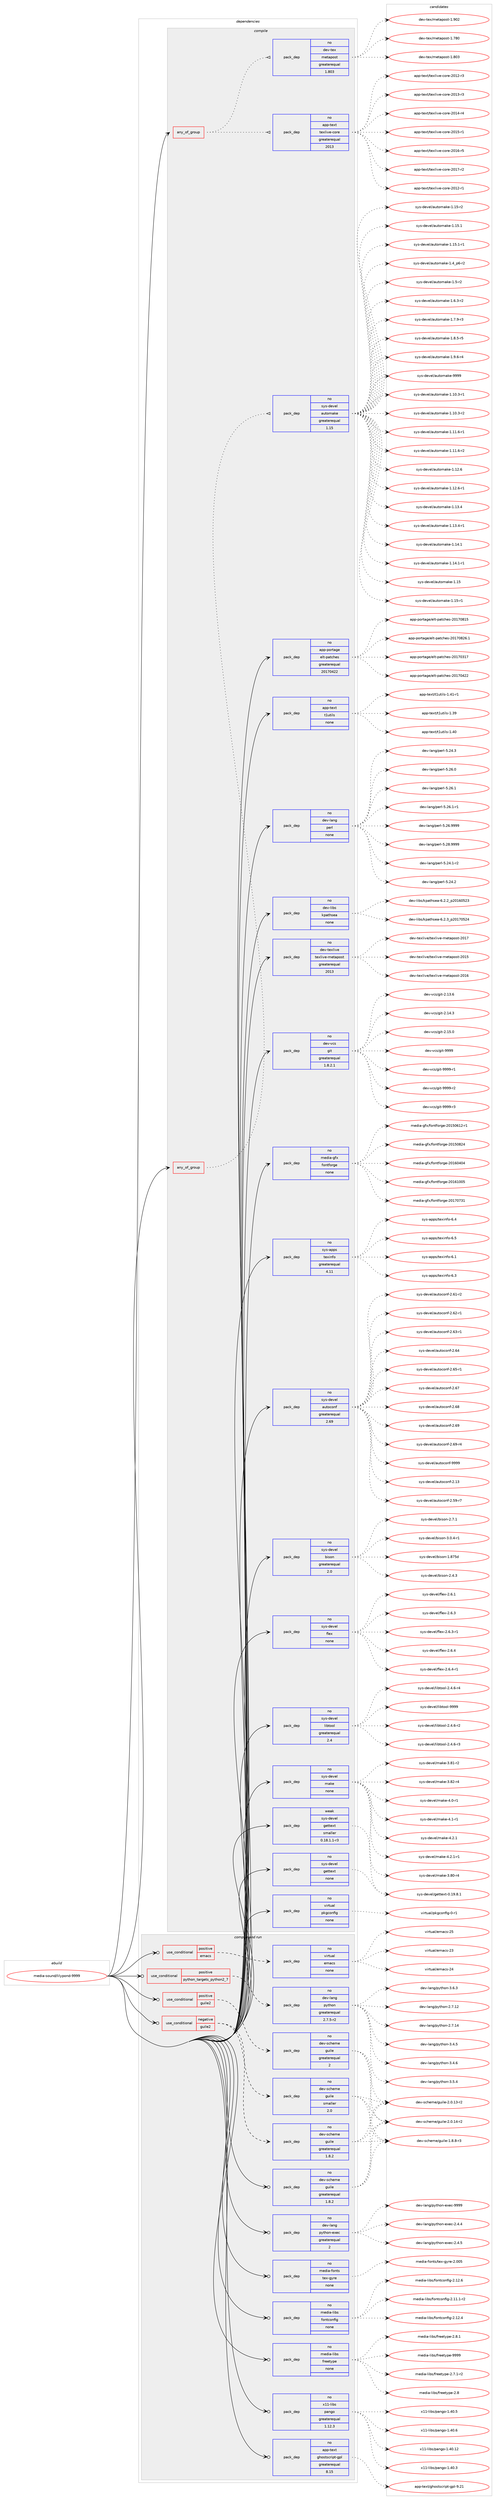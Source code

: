 digraph prolog {

# *************
# Graph options
# *************

newrank=true;
concentrate=true;
compound=true;
graph [rankdir=LR,fontname=Helvetica,fontsize=10,ranksep=1.5];#, ranksep=2.5, nodesep=0.2];
edge  [arrowhead=vee];
node  [fontname=Helvetica,fontsize=10];

# **********
# The ebuild
# **********

subgraph cluster_leftcol {
color=gray;
rank=same;
label=<<i>ebuild</i>>;
id [label="media-sound/lilypond-9999", color=red, width=4, href="../media-sound/lilypond-9999.svg"];
}

# ****************
# The dependencies
# ****************

subgraph cluster_midcol {
color=gray;
label=<<i>dependencies</i>>;
subgraph cluster_compile {
fillcolor="#eeeeee";
style=filled;
label=<<i>compile</i>>;
subgraph any5994 {
dependency382329 [label=<<TABLE BORDER="0" CELLBORDER="1" CELLSPACING="0" CELLPADDING="4"><TR><TD CELLPADDING="10">any_of_group</TD></TR></TABLE>>, shape=none, color=red];subgraph pack282525 {
dependency382330 [label=<<TABLE BORDER="0" CELLBORDER="1" CELLSPACING="0" CELLPADDING="4" WIDTH="220"><TR><TD ROWSPAN="6" CELLPADDING="30">pack_dep</TD></TR><TR><TD WIDTH="110">no</TD></TR><TR><TD>app-text</TD></TR><TR><TD>texlive-core</TD></TR><TR><TD>greaterequal</TD></TR><TR><TD>2013</TD></TR></TABLE>>, shape=none, color=blue];
}
dependency382329:e -> dependency382330:w [weight=20,style="dotted",arrowhead="oinv"];
subgraph pack282526 {
dependency382331 [label=<<TABLE BORDER="0" CELLBORDER="1" CELLSPACING="0" CELLPADDING="4" WIDTH="220"><TR><TD ROWSPAN="6" CELLPADDING="30">pack_dep</TD></TR><TR><TD WIDTH="110">no</TD></TR><TR><TD>dev-tex</TD></TR><TR><TD>metapost</TD></TR><TR><TD>greaterequal</TD></TR><TR><TD>1.803</TD></TR></TABLE>>, shape=none, color=blue];
}
dependency382329:e -> dependency382331:w [weight=20,style="dotted",arrowhead="oinv"];
}
id:e -> dependency382329:w [weight=20,style="solid",arrowhead="vee"];
subgraph any5995 {
dependency382332 [label=<<TABLE BORDER="0" CELLBORDER="1" CELLSPACING="0" CELLPADDING="4"><TR><TD CELLPADDING="10">any_of_group</TD></TR></TABLE>>, shape=none, color=red];subgraph pack282527 {
dependency382333 [label=<<TABLE BORDER="0" CELLBORDER="1" CELLSPACING="0" CELLPADDING="4" WIDTH="220"><TR><TD ROWSPAN="6" CELLPADDING="30">pack_dep</TD></TR><TR><TD WIDTH="110">no</TD></TR><TR><TD>sys-devel</TD></TR><TR><TD>automake</TD></TR><TR><TD>greaterequal</TD></TR><TR><TD>1.15</TD></TR></TABLE>>, shape=none, color=blue];
}
dependency382332:e -> dependency382333:w [weight=20,style="dotted",arrowhead="oinv"];
}
id:e -> dependency382332:w [weight=20,style="solid",arrowhead="vee"];
subgraph pack282528 {
dependency382334 [label=<<TABLE BORDER="0" CELLBORDER="1" CELLSPACING="0" CELLPADDING="4" WIDTH="220"><TR><TD ROWSPAN="6" CELLPADDING="30">pack_dep</TD></TR><TR><TD WIDTH="110">no</TD></TR><TR><TD>app-portage</TD></TR><TR><TD>elt-patches</TD></TR><TR><TD>greaterequal</TD></TR><TR><TD>20170422</TD></TR></TABLE>>, shape=none, color=blue];
}
id:e -> dependency382334:w [weight=20,style="solid",arrowhead="vee"];
subgraph pack282529 {
dependency382335 [label=<<TABLE BORDER="0" CELLBORDER="1" CELLSPACING="0" CELLPADDING="4" WIDTH="220"><TR><TD ROWSPAN="6" CELLPADDING="30">pack_dep</TD></TR><TR><TD WIDTH="110">no</TD></TR><TR><TD>app-text</TD></TR><TR><TD>t1utils</TD></TR><TR><TD>none</TD></TR><TR><TD></TD></TR></TABLE>>, shape=none, color=blue];
}
id:e -> dependency382335:w [weight=20,style="solid",arrowhead="vee"];
subgraph pack282530 {
dependency382336 [label=<<TABLE BORDER="0" CELLBORDER="1" CELLSPACING="0" CELLPADDING="4" WIDTH="220"><TR><TD ROWSPAN="6" CELLPADDING="30">pack_dep</TD></TR><TR><TD WIDTH="110">no</TD></TR><TR><TD>dev-lang</TD></TR><TR><TD>perl</TD></TR><TR><TD>none</TD></TR><TR><TD></TD></TR></TABLE>>, shape=none, color=blue];
}
id:e -> dependency382336:w [weight=20,style="solid",arrowhead="vee"];
subgraph pack282531 {
dependency382337 [label=<<TABLE BORDER="0" CELLBORDER="1" CELLSPACING="0" CELLPADDING="4" WIDTH="220"><TR><TD ROWSPAN="6" CELLPADDING="30">pack_dep</TD></TR><TR><TD WIDTH="110">no</TD></TR><TR><TD>dev-libs</TD></TR><TR><TD>kpathsea</TD></TR><TR><TD>none</TD></TR><TR><TD></TD></TR></TABLE>>, shape=none, color=blue];
}
id:e -> dependency382337:w [weight=20,style="solid",arrowhead="vee"];
subgraph pack282532 {
dependency382338 [label=<<TABLE BORDER="0" CELLBORDER="1" CELLSPACING="0" CELLPADDING="4" WIDTH="220"><TR><TD ROWSPAN="6" CELLPADDING="30">pack_dep</TD></TR><TR><TD WIDTH="110">no</TD></TR><TR><TD>dev-texlive</TD></TR><TR><TD>texlive-metapost</TD></TR><TR><TD>greaterequal</TD></TR><TR><TD>2013</TD></TR></TABLE>>, shape=none, color=blue];
}
id:e -> dependency382338:w [weight=20,style="solid",arrowhead="vee"];
subgraph pack282533 {
dependency382339 [label=<<TABLE BORDER="0" CELLBORDER="1" CELLSPACING="0" CELLPADDING="4" WIDTH="220"><TR><TD ROWSPAN="6" CELLPADDING="30">pack_dep</TD></TR><TR><TD WIDTH="110">no</TD></TR><TR><TD>dev-vcs</TD></TR><TR><TD>git</TD></TR><TR><TD>greaterequal</TD></TR><TR><TD>1.8.2.1</TD></TR></TABLE>>, shape=none, color=blue];
}
id:e -> dependency382339:w [weight=20,style="solid",arrowhead="vee"];
subgraph pack282534 {
dependency382340 [label=<<TABLE BORDER="0" CELLBORDER="1" CELLSPACING="0" CELLPADDING="4" WIDTH="220"><TR><TD ROWSPAN="6" CELLPADDING="30">pack_dep</TD></TR><TR><TD WIDTH="110">no</TD></TR><TR><TD>media-gfx</TD></TR><TR><TD>fontforge</TD></TR><TR><TD>none</TD></TR><TR><TD></TD></TR></TABLE>>, shape=none, color=blue];
}
id:e -> dependency382340:w [weight=20,style="solid",arrowhead="vee"];
subgraph pack282535 {
dependency382341 [label=<<TABLE BORDER="0" CELLBORDER="1" CELLSPACING="0" CELLPADDING="4" WIDTH="220"><TR><TD ROWSPAN="6" CELLPADDING="30">pack_dep</TD></TR><TR><TD WIDTH="110">no</TD></TR><TR><TD>sys-apps</TD></TR><TR><TD>texinfo</TD></TR><TR><TD>greaterequal</TD></TR><TR><TD>4.11</TD></TR></TABLE>>, shape=none, color=blue];
}
id:e -> dependency382341:w [weight=20,style="solid",arrowhead="vee"];
subgraph pack282536 {
dependency382342 [label=<<TABLE BORDER="0" CELLBORDER="1" CELLSPACING="0" CELLPADDING="4" WIDTH="220"><TR><TD ROWSPAN="6" CELLPADDING="30">pack_dep</TD></TR><TR><TD WIDTH="110">no</TD></TR><TR><TD>sys-devel</TD></TR><TR><TD>autoconf</TD></TR><TR><TD>greaterequal</TD></TR><TR><TD>2.69</TD></TR></TABLE>>, shape=none, color=blue];
}
id:e -> dependency382342:w [weight=20,style="solid",arrowhead="vee"];
subgraph pack282537 {
dependency382343 [label=<<TABLE BORDER="0" CELLBORDER="1" CELLSPACING="0" CELLPADDING="4" WIDTH="220"><TR><TD ROWSPAN="6" CELLPADDING="30">pack_dep</TD></TR><TR><TD WIDTH="110">no</TD></TR><TR><TD>sys-devel</TD></TR><TR><TD>bison</TD></TR><TR><TD>greaterequal</TD></TR><TR><TD>2.0</TD></TR></TABLE>>, shape=none, color=blue];
}
id:e -> dependency382343:w [weight=20,style="solid",arrowhead="vee"];
subgraph pack282538 {
dependency382344 [label=<<TABLE BORDER="0" CELLBORDER="1" CELLSPACING="0" CELLPADDING="4" WIDTH="220"><TR><TD ROWSPAN="6" CELLPADDING="30">pack_dep</TD></TR><TR><TD WIDTH="110">no</TD></TR><TR><TD>sys-devel</TD></TR><TR><TD>flex</TD></TR><TR><TD>none</TD></TR><TR><TD></TD></TR></TABLE>>, shape=none, color=blue];
}
id:e -> dependency382344:w [weight=20,style="solid",arrowhead="vee"];
subgraph pack282539 {
dependency382345 [label=<<TABLE BORDER="0" CELLBORDER="1" CELLSPACING="0" CELLPADDING="4" WIDTH="220"><TR><TD ROWSPAN="6" CELLPADDING="30">pack_dep</TD></TR><TR><TD WIDTH="110">no</TD></TR><TR><TD>sys-devel</TD></TR><TR><TD>gettext</TD></TR><TR><TD>none</TD></TR><TR><TD></TD></TR></TABLE>>, shape=none, color=blue];
}
id:e -> dependency382345:w [weight=20,style="solid",arrowhead="vee"];
subgraph pack282540 {
dependency382346 [label=<<TABLE BORDER="0" CELLBORDER="1" CELLSPACING="0" CELLPADDING="4" WIDTH="220"><TR><TD ROWSPAN="6" CELLPADDING="30">pack_dep</TD></TR><TR><TD WIDTH="110">no</TD></TR><TR><TD>sys-devel</TD></TR><TR><TD>libtool</TD></TR><TR><TD>greaterequal</TD></TR><TR><TD>2.4</TD></TR></TABLE>>, shape=none, color=blue];
}
id:e -> dependency382346:w [weight=20,style="solid",arrowhead="vee"];
subgraph pack282541 {
dependency382347 [label=<<TABLE BORDER="0" CELLBORDER="1" CELLSPACING="0" CELLPADDING="4" WIDTH="220"><TR><TD ROWSPAN="6" CELLPADDING="30">pack_dep</TD></TR><TR><TD WIDTH="110">no</TD></TR><TR><TD>sys-devel</TD></TR><TR><TD>make</TD></TR><TR><TD>none</TD></TR><TR><TD></TD></TR></TABLE>>, shape=none, color=blue];
}
id:e -> dependency382347:w [weight=20,style="solid",arrowhead="vee"];
subgraph pack282542 {
dependency382348 [label=<<TABLE BORDER="0" CELLBORDER="1" CELLSPACING="0" CELLPADDING="4" WIDTH="220"><TR><TD ROWSPAN="6" CELLPADDING="30">pack_dep</TD></TR><TR><TD WIDTH="110">no</TD></TR><TR><TD>virtual</TD></TR><TR><TD>pkgconfig</TD></TR><TR><TD>none</TD></TR><TR><TD></TD></TR></TABLE>>, shape=none, color=blue];
}
id:e -> dependency382348:w [weight=20,style="solid",arrowhead="vee"];
subgraph pack282543 {
dependency382349 [label=<<TABLE BORDER="0" CELLBORDER="1" CELLSPACING="0" CELLPADDING="4" WIDTH="220"><TR><TD ROWSPAN="6" CELLPADDING="30">pack_dep</TD></TR><TR><TD WIDTH="110">weak</TD></TR><TR><TD>sys-devel</TD></TR><TR><TD>gettext</TD></TR><TR><TD>smaller</TD></TR><TR><TD>0.18.1.1-r3</TD></TR></TABLE>>, shape=none, color=blue];
}
id:e -> dependency382349:w [weight=20,style="solid",arrowhead="vee"];
}
subgraph cluster_compileandrun {
fillcolor="#eeeeee";
style=filled;
label=<<i>compile and run</i>>;
subgraph cond93649 {
dependency382350 [label=<<TABLE BORDER="0" CELLBORDER="1" CELLSPACING="0" CELLPADDING="4"><TR><TD ROWSPAN="3" CELLPADDING="10">use_conditional</TD></TR><TR><TD>negative</TD></TR><TR><TD>guile2</TD></TR></TABLE>>, shape=none, color=red];
subgraph pack282544 {
dependency382351 [label=<<TABLE BORDER="0" CELLBORDER="1" CELLSPACING="0" CELLPADDING="4" WIDTH="220"><TR><TD ROWSPAN="6" CELLPADDING="30">pack_dep</TD></TR><TR><TD WIDTH="110">no</TD></TR><TR><TD>dev-scheme</TD></TR><TR><TD>guile</TD></TR><TR><TD>greaterequal</TD></TR><TR><TD>1.8.2</TD></TR></TABLE>>, shape=none, color=blue];
}
dependency382350:e -> dependency382351:w [weight=20,style="dashed",arrowhead="vee"];
subgraph pack282545 {
dependency382352 [label=<<TABLE BORDER="0" CELLBORDER="1" CELLSPACING="0" CELLPADDING="4" WIDTH="220"><TR><TD ROWSPAN="6" CELLPADDING="30">pack_dep</TD></TR><TR><TD WIDTH="110">no</TD></TR><TR><TD>dev-scheme</TD></TR><TR><TD>guile</TD></TR><TR><TD>smaller</TD></TR><TR><TD>2.0</TD></TR></TABLE>>, shape=none, color=blue];
}
dependency382350:e -> dependency382352:w [weight=20,style="dashed",arrowhead="vee"];
}
id:e -> dependency382350:w [weight=20,style="solid",arrowhead="odotvee"];
subgraph cond93650 {
dependency382353 [label=<<TABLE BORDER="0" CELLBORDER="1" CELLSPACING="0" CELLPADDING="4"><TR><TD ROWSPAN="3" CELLPADDING="10">use_conditional</TD></TR><TR><TD>positive</TD></TR><TR><TD>emacs</TD></TR></TABLE>>, shape=none, color=red];
subgraph pack282546 {
dependency382354 [label=<<TABLE BORDER="0" CELLBORDER="1" CELLSPACING="0" CELLPADDING="4" WIDTH="220"><TR><TD ROWSPAN="6" CELLPADDING="30">pack_dep</TD></TR><TR><TD WIDTH="110">no</TD></TR><TR><TD>virtual</TD></TR><TR><TD>emacs</TD></TR><TR><TD>none</TD></TR><TR><TD></TD></TR></TABLE>>, shape=none, color=blue];
}
dependency382353:e -> dependency382354:w [weight=20,style="dashed",arrowhead="vee"];
}
id:e -> dependency382353:w [weight=20,style="solid",arrowhead="odotvee"];
subgraph cond93651 {
dependency382355 [label=<<TABLE BORDER="0" CELLBORDER="1" CELLSPACING="0" CELLPADDING="4"><TR><TD ROWSPAN="3" CELLPADDING="10">use_conditional</TD></TR><TR><TD>positive</TD></TR><TR><TD>guile2</TD></TR></TABLE>>, shape=none, color=red];
subgraph pack282547 {
dependency382356 [label=<<TABLE BORDER="0" CELLBORDER="1" CELLSPACING="0" CELLPADDING="4" WIDTH="220"><TR><TD ROWSPAN="6" CELLPADDING="30">pack_dep</TD></TR><TR><TD WIDTH="110">no</TD></TR><TR><TD>dev-scheme</TD></TR><TR><TD>guile</TD></TR><TR><TD>greaterequal</TD></TR><TR><TD>2</TD></TR></TABLE>>, shape=none, color=blue];
}
dependency382355:e -> dependency382356:w [weight=20,style="dashed",arrowhead="vee"];
}
id:e -> dependency382355:w [weight=20,style="solid",arrowhead="odotvee"];
subgraph cond93652 {
dependency382357 [label=<<TABLE BORDER="0" CELLBORDER="1" CELLSPACING="0" CELLPADDING="4"><TR><TD ROWSPAN="3" CELLPADDING="10">use_conditional</TD></TR><TR><TD>positive</TD></TR><TR><TD>python_targets_python2_7</TD></TR></TABLE>>, shape=none, color=red];
subgraph pack282548 {
dependency382358 [label=<<TABLE BORDER="0" CELLBORDER="1" CELLSPACING="0" CELLPADDING="4" WIDTH="220"><TR><TD ROWSPAN="6" CELLPADDING="30">pack_dep</TD></TR><TR><TD WIDTH="110">no</TD></TR><TR><TD>dev-lang</TD></TR><TR><TD>python</TD></TR><TR><TD>greaterequal</TD></TR><TR><TD>2.7.5-r2</TD></TR></TABLE>>, shape=none, color=blue];
}
dependency382357:e -> dependency382358:w [weight=20,style="dashed",arrowhead="vee"];
}
id:e -> dependency382357:w [weight=20,style="solid",arrowhead="odotvee"];
subgraph pack282549 {
dependency382359 [label=<<TABLE BORDER="0" CELLBORDER="1" CELLSPACING="0" CELLPADDING="4" WIDTH="220"><TR><TD ROWSPAN="6" CELLPADDING="30">pack_dep</TD></TR><TR><TD WIDTH="110">no</TD></TR><TR><TD>app-text</TD></TR><TR><TD>ghostscript-gpl</TD></TR><TR><TD>greaterequal</TD></TR><TR><TD>8.15</TD></TR></TABLE>>, shape=none, color=blue];
}
id:e -> dependency382359:w [weight=20,style="solid",arrowhead="odotvee"];
subgraph pack282550 {
dependency382360 [label=<<TABLE BORDER="0" CELLBORDER="1" CELLSPACING="0" CELLPADDING="4" WIDTH="220"><TR><TD ROWSPAN="6" CELLPADDING="30">pack_dep</TD></TR><TR><TD WIDTH="110">no</TD></TR><TR><TD>dev-lang</TD></TR><TR><TD>python-exec</TD></TR><TR><TD>greaterequal</TD></TR><TR><TD>2</TD></TR></TABLE>>, shape=none, color=blue];
}
id:e -> dependency382360:w [weight=20,style="solid",arrowhead="odotvee"];
subgraph pack282551 {
dependency382361 [label=<<TABLE BORDER="0" CELLBORDER="1" CELLSPACING="0" CELLPADDING="4" WIDTH="220"><TR><TD ROWSPAN="6" CELLPADDING="30">pack_dep</TD></TR><TR><TD WIDTH="110">no</TD></TR><TR><TD>dev-scheme</TD></TR><TR><TD>guile</TD></TR><TR><TD>greaterequal</TD></TR><TR><TD>1.8.2</TD></TR></TABLE>>, shape=none, color=blue];
}
id:e -> dependency382361:w [weight=20,style="solid",arrowhead="odotvee"];
subgraph pack282552 {
dependency382362 [label=<<TABLE BORDER="0" CELLBORDER="1" CELLSPACING="0" CELLPADDING="4" WIDTH="220"><TR><TD ROWSPAN="6" CELLPADDING="30">pack_dep</TD></TR><TR><TD WIDTH="110">no</TD></TR><TR><TD>media-fonts</TD></TR><TR><TD>tex-gyre</TD></TR><TR><TD>none</TD></TR><TR><TD></TD></TR></TABLE>>, shape=none, color=blue];
}
id:e -> dependency382362:w [weight=20,style="solid",arrowhead="odotvee"];
subgraph pack282553 {
dependency382363 [label=<<TABLE BORDER="0" CELLBORDER="1" CELLSPACING="0" CELLPADDING="4" WIDTH="220"><TR><TD ROWSPAN="6" CELLPADDING="30">pack_dep</TD></TR><TR><TD WIDTH="110">no</TD></TR><TR><TD>media-libs</TD></TR><TR><TD>fontconfig</TD></TR><TR><TD>none</TD></TR><TR><TD></TD></TR></TABLE>>, shape=none, color=blue];
}
id:e -> dependency382363:w [weight=20,style="solid",arrowhead="odotvee"];
subgraph pack282554 {
dependency382364 [label=<<TABLE BORDER="0" CELLBORDER="1" CELLSPACING="0" CELLPADDING="4" WIDTH="220"><TR><TD ROWSPAN="6" CELLPADDING="30">pack_dep</TD></TR><TR><TD WIDTH="110">no</TD></TR><TR><TD>media-libs</TD></TR><TR><TD>freetype</TD></TR><TR><TD>none</TD></TR><TR><TD></TD></TR></TABLE>>, shape=none, color=blue];
}
id:e -> dependency382364:w [weight=20,style="solid",arrowhead="odotvee"];
subgraph pack282555 {
dependency382365 [label=<<TABLE BORDER="0" CELLBORDER="1" CELLSPACING="0" CELLPADDING="4" WIDTH="220"><TR><TD ROWSPAN="6" CELLPADDING="30">pack_dep</TD></TR><TR><TD WIDTH="110">no</TD></TR><TR><TD>x11-libs</TD></TR><TR><TD>pango</TD></TR><TR><TD>greaterequal</TD></TR><TR><TD>1.12.3</TD></TR></TABLE>>, shape=none, color=blue];
}
id:e -> dependency382365:w [weight=20,style="solid",arrowhead="odotvee"];
}
subgraph cluster_run {
fillcolor="#eeeeee";
style=filled;
label=<<i>run</i>>;
}
}

# **************
# The candidates
# **************

subgraph cluster_choices {
rank=same;
color=gray;
label=<<i>candidates</i>>;

subgraph choice282525 {
color=black;
nodesep=1;
choice971121124511610112011647116101120108105118101459911111410145504849504511449 [label="app-text/texlive-core-2012-r1", color=red, width=4,href="../app-text/texlive-core-2012-r1.svg"];
choice971121124511610112011647116101120108105118101459911111410145504849504511451 [label="app-text/texlive-core-2012-r3", color=red, width=4,href="../app-text/texlive-core-2012-r3.svg"];
choice971121124511610112011647116101120108105118101459911111410145504849514511451 [label="app-text/texlive-core-2013-r3", color=red, width=4,href="../app-text/texlive-core-2013-r3.svg"];
choice971121124511610112011647116101120108105118101459911111410145504849524511452 [label="app-text/texlive-core-2014-r4", color=red, width=4,href="../app-text/texlive-core-2014-r4.svg"];
choice971121124511610112011647116101120108105118101459911111410145504849534511449 [label="app-text/texlive-core-2015-r1", color=red, width=4,href="../app-text/texlive-core-2015-r1.svg"];
choice971121124511610112011647116101120108105118101459911111410145504849544511453 [label="app-text/texlive-core-2016-r5", color=red, width=4,href="../app-text/texlive-core-2016-r5.svg"];
choice971121124511610112011647116101120108105118101459911111410145504849554511450 [label="app-text/texlive-core-2017-r2", color=red, width=4,href="../app-text/texlive-core-2017-r2.svg"];
dependency382330:e -> choice971121124511610112011647116101120108105118101459911111410145504849504511449:w [style=dotted,weight="100"];
dependency382330:e -> choice971121124511610112011647116101120108105118101459911111410145504849504511451:w [style=dotted,weight="100"];
dependency382330:e -> choice971121124511610112011647116101120108105118101459911111410145504849514511451:w [style=dotted,weight="100"];
dependency382330:e -> choice971121124511610112011647116101120108105118101459911111410145504849524511452:w [style=dotted,weight="100"];
dependency382330:e -> choice971121124511610112011647116101120108105118101459911111410145504849534511449:w [style=dotted,weight="100"];
dependency382330:e -> choice971121124511610112011647116101120108105118101459911111410145504849544511453:w [style=dotted,weight="100"];
dependency382330:e -> choice971121124511610112011647116101120108105118101459911111410145504849554511450:w [style=dotted,weight="100"];
}
subgraph choice282526 {
color=black;
nodesep=1;
choice100101118451161011204710910111697112111115116454946555648 [label="dev-tex/metapost-1.780", color=red, width=4,href="../dev-tex/metapost-1.780.svg"];
choice100101118451161011204710910111697112111115116454946564851 [label="dev-tex/metapost-1.803", color=red, width=4,href="../dev-tex/metapost-1.803.svg"];
choice100101118451161011204710910111697112111115116454946574850 [label="dev-tex/metapost-1.902", color=red, width=4,href="../dev-tex/metapost-1.902.svg"];
dependency382331:e -> choice100101118451161011204710910111697112111115116454946555648:w [style=dotted,weight="100"];
dependency382331:e -> choice100101118451161011204710910111697112111115116454946564851:w [style=dotted,weight="100"];
dependency382331:e -> choice100101118451161011204710910111697112111115116454946574850:w [style=dotted,weight="100"];
}
subgraph choice282527 {
color=black;
nodesep=1;
choice11512111545100101118101108479711711611110997107101454946494846514511449 [label="sys-devel/automake-1.10.3-r1", color=red, width=4,href="../sys-devel/automake-1.10.3-r1.svg"];
choice11512111545100101118101108479711711611110997107101454946494846514511450 [label="sys-devel/automake-1.10.3-r2", color=red, width=4,href="../sys-devel/automake-1.10.3-r2.svg"];
choice11512111545100101118101108479711711611110997107101454946494946544511449 [label="sys-devel/automake-1.11.6-r1", color=red, width=4,href="../sys-devel/automake-1.11.6-r1.svg"];
choice11512111545100101118101108479711711611110997107101454946494946544511450 [label="sys-devel/automake-1.11.6-r2", color=red, width=4,href="../sys-devel/automake-1.11.6-r2.svg"];
choice1151211154510010111810110847971171161111099710710145494649504654 [label="sys-devel/automake-1.12.6", color=red, width=4,href="../sys-devel/automake-1.12.6.svg"];
choice11512111545100101118101108479711711611110997107101454946495046544511449 [label="sys-devel/automake-1.12.6-r1", color=red, width=4,href="../sys-devel/automake-1.12.6-r1.svg"];
choice1151211154510010111810110847971171161111099710710145494649514652 [label="sys-devel/automake-1.13.4", color=red, width=4,href="../sys-devel/automake-1.13.4.svg"];
choice11512111545100101118101108479711711611110997107101454946495146524511449 [label="sys-devel/automake-1.13.4-r1", color=red, width=4,href="../sys-devel/automake-1.13.4-r1.svg"];
choice1151211154510010111810110847971171161111099710710145494649524649 [label="sys-devel/automake-1.14.1", color=red, width=4,href="../sys-devel/automake-1.14.1.svg"];
choice11512111545100101118101108479711711611110997107101454946495246494511449 [label="sys-devel/automake-1.14.1-r1", color=red, width=4,href="../sys-devel/automake-1.14.1-r1.svg"];
choice115121115451001011181011084797117116111109971071014549464953 [label="sys-devel/automake-1.15", color=red, width=4,href="../sys-devel/automake-1.15.svg"];
choice1151211154510010111810110847971171161111099710710145494649534511449 [label="sys-devel/automake-1.15-r1", color=red, width=4,href="../sys-devel/automake-1.15-r1.svg"];
choice1151211154510010111810110847971171161111099710710145494649534511450 [label="sys-devel/automake-1.15-r2", color=red, width=4,href="../sys-devel/automake-1.15-r2.svg"];
choice1151211154510010111810110847971171161111099710710145494649534649 [label="sys-devel/automake-1.15.1", color=red, width=4,href="../sys-devel/automake-1.15.1.svg"];
choice11512111545100101118101108479711711611110997107101454946495346494511449 [label="sys-devel/automake-1.15.1-r1", color=red, width=4,href="../sys-devel/automake-1.15.1-r1.svg"];
choice115121115451001011181011084797117116111109971071014549465295112544511450 [label="sys-devel/automake-1.4_p6-r2", color=red, width=4,href="../sys-devel/automake-1.4_p6-r2.svg"];
choice11512111545100101118101108479711711611110997107101454946534511450 [label="sys-devel/automake-1.5-r2", color=red, width=4,href="../sys-devel/automake-1.5-r2.svg"];
choice115121115451001011181011084797117116111109971071014549465446514511450 [label="sys-devel/automake-1.6.3-r2", color=red, width=4,href="../sys-devel/automake-1.6.3-r2.svg"];
choice115121115451001011181011084797117116111109971071014549465546574511451 [label="sys-devel/automake-1.7.9-r3", color=red, width=4,href="../sys-devel/automake-1.7.9-r3.svg"];
choice115121115451001011181011084797117116111109971071014549465646534511453 [label="sys-devel/automake-1.8.5-r5", color=red, width=4,href="../sys-devel/automake-1.8.5-r5.svg"];
choice115121115451001011181011084797117116111109971071014549465746544511452 [label="sys-devel/automake-1.9.6-r4", color=red, width=4,href="../sys-devel/automake-1.9.6-r4.svg"];
choice115121115451001011181011084797117116111109971071014557575757 [label="sys-devel/automake-9999", color=red, width=4,href="../sys-devel/automake-9999.svg"];
dependency382333:e -> choice11512111545100101118101108479711711611110997107101454946494846514511449:w [style=dotted,weight="100"];
dependency382333:e -> choice11512111545100101118101108479711711611110997107101454946494846514511450:w [style=dotted,weight="100"];
dependency382333:e -> choice11512111545100101118101108479711711611110997107101454946494946544511449:w [style=dotted,weight="100"];
dependency382333:e -> choice11512111545100101118101108479711711611110997107101454946494946544511450:w [style=dotted,weight="100"];
dependency382333:e -> choice1151211154510010111810110847971171161111099710710145494649504654:w [style=dotted,weight="100"];
dependency382333:e -> choice11512111545100101118101108479711711611110997107101454946495046544511449:w [style=dotted,weight="100"];
dependency382333:e -> choice1151211154510010111810110847971171161111099710710145494649514652:w [style=dotted,weight="100"];
dependency382333:e -> choice11512111545100101118101108479711711611110997107101454946495146524511449:w [style=dotted,weight="100"];
dependency382333:e -> choice1151211154510010111810110847971171161111099710710145494649524649:w [style=dotted,weight="100"];
dependency382333:e -> choice11512111545100101118101108479711711611110997107101454946495246494511449:w [style=dotted,weight="100"];
dependency382333:e -> choice115121115451001011181011084797117116111109971071014549464953:w [style=dotted,weight="100"];
dependency382333:e -> choice1151211154510010111810110847971171161111099710710145494649534511449:w [style=dotted,weight="100"];
dependency382333:e -> choice1151211154510010111810110847971171161111099710710145494649534511450:w [style=dotted,weight="100"];
dependency382333:e -> choice1151211154510010111810110847971171161111099710710145494649534649:w [style=dotted,weight="100"];
dependency382333:e -> choice11512111545100101118101108479711711611110997107101454946495346494511449:w [style=dotted,weight="100"];
dependency382333:e -> choice115121115451001011181011084797117116111109971071014549465295112544511450:w [style=dotted,weight="100"];
dependency382333:e -> choice11512111545100101118101108479711711611110997107101454946534511450:w [style=dotted,weight="100"];
dependency382333:e -> choice115121115451001011181011084797117116111109971071014549465446514511450:w [style=dotted,weight="100"];
dependency382333:e -> choice115121115451001011181011084797117116111109971071014549465546574511451:w [style=dotted,weight="100"];
dependency382333:e -> choice115121115451001011181011084797117116111109971071014549465646534511453:w [style=dotted,weight="100"];
dependency382333:e -> choice115121115451001011181011084797117116111109971071014549465746544511452:w [style=dotted,weight="100"];
dependency382333:e -> choice115121115451001011181011084797117116111109971071014557575757:w [style=dotted,weight="100"];
}
subgraph choice282528 {
color=black;
nodesep=1;
choice97112112451121111141169710310147101108116451129711699104101115455048495548514955 [label="app-portage/elt-patches-20170317", color=red, width=4,href="../app-portage/elt-patches-20170317.svg"];
choice97112112451121111141169710310147101108116451129711699104101115455048495548525050 [label="app-portage/elt-patches-20170422", color=red, width=4,href="../app-portage/elt-patches-20170422.svg"];
choice97112112451121111141169710310147101108116451129711699104101115455048495548564953 [label="app-portage/elt-patches-20170815", color=red, width=4,href="../app-portage/elt-patches-20170815.svg"];
choice971121124511211111411697103101471011081164511297116991041011154550484955485650544649 [label="app-portage/elt-patches-20170826.1", color=red, width=4,href="../app-portage/elt-patches-20170826.1.svg"];
dependency382334:e -> choice97112112451121111141169710310147101108116451129711699104101115455048495548514955:w [style=dotted,weight="100"];
dependency382334:e -> choice97112112451121111141169710310147101108116451129711699104101115455048495548525050:w [style=dotted,weight="100"];
dependency382334:e -> choice97112112451121111141169710310147101108116451129711699104101115455048495548564953:w [style=dotted,weight="100"];
dependency382334:e -> choice971121124511211111411697103101471011081164511297116991041011154550484955485650544649:w [style=dotted,weight="100"];
}
subgraph choice282529 {
color=black;
nodesep=1;
choice971121124511610112011647116491171161051081154549465157 [label="app-text/t1utils-1.39", color=red, width=4,href="../app-text/t1utils-1.39.svg"];
choice971121124511610112011647116491171161051081154549465248 [label="app-text/t1utils-1.40", color=red, width=4,href="../app-text/t1utils-1.40.svg"];
choice9711211245116101120116471164911711610510811545494652494511449 [label="app-text/t1utils-1.41-r1", color=red, width=4,href="../app-text/t1utils-1.41-r1.svg"];
dependency382335:e -> choice971121124511610112011647116491171161051081154549465157:w [style=dotted,weight="100"];
dependency382335:e -> choice971121124511610112011647116491171161051081154549465248:w [style=dotted,weight="100"];
dependency382335:e -> choice9711211245116101120116471164911711610510811545494652494511449:w [style=dotted,weight="100"];
}
subgraph choice282530 {
color=black;
nodesep=1;
choice100101118451089711010347112101114108455346505246494511450 [label="dev-lang/perl-5.24.1-r2", color=red, width=4,href="../dev-lang/perl-5.24.1-r2.svg"];
choice10010111845108971101034711210111410845534650524650 [label="dev-lang/perl-5.24.2", color=red, width=4,href="../dev-lang/perl-5.24.2.svg"];
choice10010111845108971101034711210111410845534650524651 [label="dev-lang/perl-5.24.3", color=red, width=4,href="../dev-lang/perl-5.24.3.svg"];
choice10010111845108971101034711210111410845534650544648 [label="dev-lang/perl-5.26.0", color=red, width=4,href="../dev-lang/perl-5.26.0.svg"];
choice10010111845108971101034711210111410845534650544649 [label="dev-lang/perl-5.26.1", color=red, width=4,href="../dev-lang/perl-5.26.1.svg"];
choice100101118451089711010347112101114108455346505446494511449 [label="dev-lang/perl-5.26.1-r1", color=red, width=4,href="../dev-lang/perl-5.26.1-r1.svg"];
choice10010111845108971101034711210111410845534650544657575757 [label="dev-lang/perl-5.26.9999", color=red, width=4,href="../dev-lang/perl-5.26.9999.svg"];
choice10010111845108971101034711210111410845534650564657575757 [label="dev-lang/perl-5.28.9999", color=red, width=4,href="../dev-lang/perl-5.28.9999.svg"];
dependency382336:e -> choice100101118451089711010347112101114108455346505246494511450:w [style=dotted,weight="100"];
dependency382336:e -> choice10010111845108971101034711210111410845534650524650:w [style=dotted,weight="100"];
dependency382336:e -> choice10010111845108971101034711210111410845534650524651:w [style=dotted,weight="100"];
dependency382336:e -> choice10010111845108971101034711210111410845534650544648:w [style=dotted,weight="100"];
dependency382336:e -> choice10010111845108971101034711210111410845534650544649:w [style=dotted,weight="100"];
dependency382336:e -> choice100101118451089711010347112101114108455346505446494511449:w [style=dotted,weight="100"];
dependency382336:e -> choice10010111845108971101034711210111410845534650544657575757:w [style=dotted,weight="100"];
dependency382336:e -> choice10010111845108971101034711210111410845534650564657575757:w [style=dotted,weight="100"];
}
subgraph choice282531 {
color=black;
nodesep=1;
choice1001011184510810598115471071129711610411510197455446504650951125048495448535051 [label="dev-libs/kpathsea-6.2.2_p20160523", color=red, width=4,href="../dev-libs/kpathsea-6.2.2_p20160523.svg"];
choice1001011184510810598115471071129711610411510197455446504651951125048495548535052 [label="dev-libs/kpathsea-6.2.3_p20170524", color=red, width=4,href="../dev-libs/kpathsea-6.2.3_p20170524.svg"];
dependency382337:e -> choice1001011184510810598115471071129711610411510197455446504650951125048495448535051:w [style=dotted,weight="100"];
dependency382337:e -> choice1001011184510810598115471071129711610411510197455446504651951125048495548535052:w [style=dotted,weight="100"];
}
subgraph choice282532 {
color=black;
nodesep=1;
choice100101118451161011201081051181014711610112010810511810145109101116971121111151164550484953 [label="dev-texlive/texlive-metapost-2015", color=red, width=4,href="../dev-texlive/texlive-metapost-2015.svg"];
choice100101118451161011201081051181014711610112010810511810145109101116971121111151164550484954 [label="dev-texlive/texlive-metapost-2016", color=red, width=4,href="../dev-texlive/texlive-metapost-2016.svg"];
choice100101118451161011201081051181014711610112010810511810145109101116971121111151164550484955 [label="dev-texlive/texlive-metapost-2017", color=red, width=4,href="../dev-texlive/texlive-metapost-2017.svg"];
dependency382338:e -> choice100101118451161011201081051181014711610112010810511810145109101116971121111151164550484953:w [style=dotted,weight="100"];
dependency382338:e -> choice100101118451161011201081051181014711610112010810511810145109101116971121111151164550484954:w [style=dotted,weight="100"];
dependency382338:e -> choice100101118451161011201081051181014711610112010810511810145109101116971121111151164550484955:w [style=dotted,weight="100"];
}
subgraph choice282533 {
color=black;
nodesep=1;
choice10010111845118991154710310511645504649514654 [label="dev-vcs/git-2.13.6", color=red, width=4,href="../dev-vcs/git-2.13.6.svg"];
choice10010111845118991154710310511645504649524651 [label="dev-vcs/git-2.14.3", color=red, width=4,href="../dev-vcs/git-2.14.3.svg"];
choice10010111845118991154710310511645504649534648 [label="dev-vcs/git-2.15.0", color=red, width=4,href="../dev-vcs/git-2.15.0.svg"];
choice1001011184511899115471031051164557575757 [label="dev-vcs/git-9999", color=red, width=4,href="../dev-vcs/git-9999.svg"];
choice10010111845118991154710310511645575757574511449 [label="dev-vcs/git-9999-r1", color=red, width=4,href="../dev-vcs/git-9999-r1.svg"];
choice10010111845118991154710310511645575757574511450 [label="dev-vcs/git-9999-r2", color=red, width=4,href="../dev-vcs/git-9999-r2.svg"];
choice10010111845118991154710310511645575757574511451 [label="dev-vcs/git-9999-r3", color=red, width=4,href="../dev-vcs/git-9999-r3.svg"];
dependency382339:e -> choice10010111845118991154710310511645504649514654:w [style=dotted,weight="100"];
dependency382339:e -> choice10010111845118991154710310511645504649524651:w [style=dotted,weight="100"];
dependency382339:e -> choice10010111845118991154710310511645504649534648:w [style=dotted,weight="100"];
dependency382339:e -> choice1001011184511899115471031051164557575757:w [style=dotted,weight="100"];
dependency382339:e -> choice10010111845118991154710310511645575757574511449:w [style=dotted,weight="100"];
dependency382339:e -> choice10010111845118991154710310511645575757574511450:w [style=dotted,weight="100"];
dependency382339:e -> choice10010111845118991154710310511645575757574511451:w [style=dotted,weight="100"];
}
subgraph choice282534 {
color=black;
nodesep=1;
choice1091011001059745103102120471021111101161021111141031014550484953485449504511449 [label="media-gfx/fontforge-20150612-r1", color=red, width=4,href="../media-gfx/fontforge-20150612-r1.svg"];
choice109101100105974510310212047102111110116102111114103101455048495348565052 [label="media-gfx/fontforge-20150824", color=red, width=4,href="../media-gfx/fontforge-20150824.svg"];
choice109101100105974510310212047102111110116102111114103101455048495448524852 [label="media-gfx/fontforge-20160404", color=red, width=4,href="../media-gfx/fontforge-20160404.svg"];
choice109101100105974510310212047102111110116102111114103101455048495449484853 [label="media-gfx/fontforge-20161005", color=red, width=4,href="../media-gfx/fontforge-20161005.svg"];
choice109101100105974510310212047102111110116102111114103101455048495548555149 [label="media-gfx/fontforge-20170731", color=red, width=4,href="../media-gfx/fontforge-20170731.svg"];
dependency382340:e -> choice1091011001059745103102120471021111101161021111141031014550484953485449504511449:w [style=dotted,weight="100"];
dependency382340:e -> choice109101100105974510310212047102111110116102111114103101455048495348565052:w [style=dotted,weight="100"];
dependency382340:e -> choice109101100105974510310212047102111110116102111114103101455048495448524852:w [style=dotted,weight="100"];
dependency382340:e -> choice109101100105974510310212047102111110116102111114103101455048495449484853:w [style=dotted,weight="100"];
dependency382340:e -> choice109101100105974510310212047102111110116102111114103101455048495548555149:w [style=dotted,weight="100"];
}
subgraph choice282535 {
color=black;
nodesep=1;
choice11512111545971121121154711610112010511010211145544649 [label="sys-apps/texinfo-6.1", color=red, width=4,href="../sys-apps/texinfo-6.1.svg"];
choice11512111545971121121154711610112010511010211145544651 [label="sys-apps/texinfo-6.3", color=red, width=4,href="../sys-apps/texinfo-6.3.svg"];
choice11512111545971121121154711610112010511010211145544652 [label="sys-apps/texinfo-6.4", color=red, width=4,href="../sys-apps/texinfo-6.4.svg"];
choice11512111545971121121154711610112010511010211145544653 [label="sys-apps/texinfo-6.5", color=red, width=4,href="../sys-apps/texinfo-6.5.svg"];
dependency382341:e -> choice11512111545971121121154711610112010511010211145544649:w [style=dotted,weight="100"];
dependency382341:e -> choice11512111545971121121154711610112010511010211145544651:w [style=dotted,weight="100"];
dependency382341:e -> choice11512111545971121121154711610112010511010211145544652:w [style=dotted,weight="100"];
dependency382341:e -> choice11512111545971121121154711610112010511010211145544653:w [style=dotted,weight="100"];
}
subgraph choice282536 {
color=black;
nodesep=1;
choice115121115451001011181011084797117116111991111101024550464951 [label="sys-devel/autoconf-2.13", color=red, width=4,href="../sys-devel/autoconf-2.13.svg"];
choice1151211154510010111810110847971171161119911111010245504653574511455 [label="sys-devel/autoconf-2.59-r7", color=red, width=4,href="../sys-devel/autoconf-2.59-r7.svg"];
choice1151211154510010111810110847971171161119911111010245504654494511450 [label="sys-devel/autoconf-2.61-r2", color=red, width=4,href="../sys-devel/autoconf-2.61-r2.svg"];
choice1151211154510010111810110847971171161119911111010245504654504511449 [label="sys-devel/autoconf-2.62-r1", color=red, width=4,href="../sys-devel/autoconf-2.62-r1.svg"];
choice1151211154510010111810110847971171161119911111010245504654514511449 [label="sys-devel/autoconf-2.63-r1", color=red, width=4,href="../sys-devel/autoconf-2.63-r1.svg"];
choice115121115451001011181011084797117116111991111101024550465452 [label="sys-devel/autoconf-2.64", color=red, width=4,href="../sys-devel/autoconf-2.64.svg"];
choice1151211154510010111810110847971171161119911111010245504654534511449 [label="sys-devel/autoconf-2.65-r1", color=red, width=4,href="../sys-devel/autoconf-2.65-r1.svg"];
choice115121115451001011181011084797117116111991111101024550465455 [label="sys-devel/autoconf-2.67", color=red, width=4,href="../sys-devel/autoconf-2.67.svg"];
choice115121115451001011181011084797117116111991111101024550465456 [label="sys-devel/autoconf-2.68", color=red, width=4,href="../sys-devel/autoconf-2.68.svg"];
choice115121115451001011181011084797117116111991111101024550465457 [label="sys-devel/autoconf-2.69", color=red, width=4,href="../sys-devel/autoconf-2.69.svg"];
choice1151211154510010111810110847971171161119911111010245504654574511452 [label="sys-devel/autoconf-2.69-r4", color=red, width=4,href="../sys-devel/autoconf-2.69-r4.svg"];
choice115121115451001011181011084797117116111991111101024557575757 [label="sys-devel/autoconf-9999", color=red, width=4,href="../sys-devel/autoconf-9999.svg"];
dependency382342:e -> choice115121115451001011181011084797117116111991111101024550464951:w [style=dotted,weight="100"];
dependency382342:e -> choice1151211154510010111810110847971171161119911111010245504653574511455:w [style=dotted,weight="100"];
dependency382342:e -> choice1151211154510010111810110847971171161119911111010245504654494511450:w [style=dotted,weight="100"];
dependency382342:e -> choice1151211154510010111810110847971171161119911111010245504654504511449:w [style=dotted,weight="100"];
dependency382342:e -> choice1151211154510010111810110847971171161119911111010245504654514511449:w [style=dotted,weight="100"];
dependency382342:e -> choice115121115451001011181011084797117116111991111101024550465452:w [style=dotted,weight="100"];
dependency382342:e -> choice1151211154510010111810110847971171161119911111010245504654534511449:w [style=dotted,weight="100"];
dependency382342:e -> choice115121115451001011181011084797117116111991111101024550465455:w [style=dotted,weight="100"];
dependency382342:e -> choice115121115451001011181011084797117116111991111101024550465456:w [style=dotted,weight="100"];
dependency382342:e -> choice115121115451001011181011084797117116111991111101024550465457:w [style=dotted,weight="100"];
dependency382342:e -> choice1151211154510010111810110847971171161119911111010245504654574511452:w [style=dotted,weight="100"];
dependency382342:e -> choice115121115451001011181011084797117116111991111101024557575757:w [style=dotted,weight="100"];
}
subgraph choice282537 {
color=black;
nodesep=1;
choice115121115451001011181011084798105115111110454946565553100 [label="sys-devel/bison-1.875d", color=red, width=4,href="../sys-devel/bison-1.875d.svg"];
choice115121115451001011181011084798105115111110455046524651 [label="sys-devel/bison-2.4.3", color=red, width=4,href="../sys-devel/bison-2.4.3.svg"];
choice115121115451001011181011084798105115111110455046554649 [label="sys-devel/bison-2.7.1", color=red, width=4,href="../sys-devel/bison-2.7.1.svg"];
choice1151211154510010111810110847981051151111104551464846524511449 [label="sys-devel/bison-3.0.4-r1", color=red, width=4,href="../sys-devel/bison-3.0.4-r1.svg"];
dependency382343:e -> choice115121115451001011181011084798105115111110454946565553100:w [style=dotted,weight="100"];
dependency382343:e -> choice115121115451001011181011084798105115111110455046524651:w [style=dotted,weight="100"];
dependency382343:e -> choice115121115451001011181011084798105115111110455046554649:w [style=dotted,weight="100"];
dependency382343:e -> choice1151211154510010111810110847981051151111104551464846524511449:w [style=dotted,weight="100"];
}
subgraph choice282538 {
color=black;
nodesep=1;
choice1151211154510010111810110847102108101120455046544649 [label="sys-devel/flex-2.6.1", color=red, width=4,href="../sys-devel/flex-2.6.1.svg"];
choice1151211154510010111810110847102108101120455046544651 [label="sys-devel/flex-2.6.3", color=red, width=4,href="../sys-devel/flex-2.6.3.svg"];
choice11512111545100101118101108471021081011204550465446514511449 [label="sys-devel/flex-2.6.3-r1", color=red, width=4,href="../sys-devel/flex-2.6.3-r1.svg"];
choice1151211154510010111810110847102108101120455046544652 [label="sys-devel/flex-2.6.4", color=red, width=4,href="../sys-devel/flex-2.6.4.svg"];
choice11512111545100101118101108471021081011204550465446524511449 [label="sys-devel/flex-2.6.4-r1", color=red, width=4,href="../sys-devel/flex-2.6.4-r1.svg"];
dependency382344:e -> choice1151211154510010111810110847102108101120455046544649:w [style=dotted,weight="100"];
dependency382344:e -> choice1151211154510010111810110847102108101120455046544651:w [style=dotted,weight="100"];
dependency382344:e -> choice11512111545100101118101108471021081011204550465446514511449:w [style=dotted,weight="100"];
dependency382344:e -> choice1151211154510010111810110847102108101120455046544652:w [style=dotted,weight="100"];
dependency382344:e -> choice11512111545100101118101108471021081011204550465446524511449:w [style=dotted,weight="100"];
}
subgraph choice282539 {
color=black;
nodesep=1;
choice1151211154510010111810110847103101116116101120116454846495746564649 [label="sys-devel/gettext-0.19.8.1", color=red, width=4,href="../sys-devel/gettext-0.19.8.1.svg"];
dependency382345:e -> choice1151211154510010111810110847103101116116101120116454846495746564649:w [style=dotted,weight="100"];
}
subgraph choice282540 {
color=black;
nodesep=1;
choice1151211154510010111810110847108105981161111111084550465246544511450 [label="sys-devel/libtool-2.4.6-r2", color=red, width=4,href="../sys-devel/libtool-2.4.6-r2.svg"];
choice1151211154510010111810110847108105981161111111084550465246544511451 [label="sys-devel/libtool-2.4.6-r3", color=red, width=4,href="../sys-devel/libtool-2.4.6-r3.svg"];
choice1151211154510010111810110847108105981161111111084550465246544511452 [label="sys-devel/libtool-2.4.6-r4", color=red, width=4,href="../sys-devel/libtool-2.4.6-r4.svg"];
choice1151211154510010111810110847108105981161111111084557575757 [label="sys-devel/libtool-9999", color=red, width=4,href="../sys-devel/libtool-9999.svg"];
dependency382346:e -> choice1151211154510010111810110847108105981161111111084550465246544511450:w [style=dotted,weight="100"];
dependency382346:e -> choice1151211154510010111810110847108105981161111111084550465246544511451:w [style=dotted,weight="100"];
dependency382346:e -> choice1151211154510010111810110847108105981161111111084550465246544511452:w [style=dotted,weight="100"];
dependency382346:e -> choice1151211154510010111810110847108105981161111111084557575757:w [style=dotted,weight="100"];
}
subgraph choice282541 {
color=black;
nodesep=1;
choice11512111545100101118101108471099710710145514656484511452 [label="sys-devel/make-3.80-r4", color=red, width=4,href="../sys-devel/make-3.80-r4.svg"];
choice11512111545100101118101108471099710710145514656494511450 [label="sys-devel/make-3.81-r2", color=red, width=4,href="../sys-devel/make-3.81-r2.svg"];
choice11512111545100101118101108471099710710145514656504511452 [label="sys-devel/make-3.82-r4", color=red, width=4,href="../sys-devel/make-3.82-r4.svg"];
choice115121115451001011181011084710997107101455246484511449 [label="sys-devel/make-4.0-r1", color=red, width=4,href="../sys-devel/make-4.0-r1.svg"];
choice115121115451001011181011084710997107101455246494511449 [label="sys-devel/make-4.1-r1", color=red, width=4,href="../sys-devel/make-4.1-r1.svg"];
choice115121115451001011181011084710997107101455246504649 [label="sys-devel/make-4.2.1", color=red, width=4,href="../sys-devel/make-4.2.1.svg"];
choice1151211154510010111810110847109971071014552465046494511449 [label="sys-devel/make-4.2.1-r1", color=red, width=4,href="../sys-devel/make-4.2.1-r1.svg"];
dependency382347:e -> choice11512111545100101118101108471099710710145514656484511452:w [style=dotted,weight="100"];
dependency382347:e -> choice11512111545100101118101108471099710710145514656494511450:w [style=dotted,weight="100"];
dependency382347:e -> choice11512111545100101118101108471099710710145514656504511452:w [style=dotted,weight="100"];
dependency382347:e -> choice115121115451001011181011084710997107101455246484511449:w [style=dotted,weight="100"];
dependency382347:e -> choice115121115451001011181011084710997107101455246494511449:w [style=dotted,weight="100"];
dependency382347:e -> choice115121115451001011181011084710997107101455246504649:w [style=dotted,weight="100"];
dependency382347:e -> choice1151211154510010111810110847109971071014552465046494511449:w [style=dotted,weight="100"];
}
subgraph choice282542 {
color=black;
nodesep=1;
choice11810511411611797108471121071039911111010210510345484511449 [label="virtual/pkgconfig-0-r1", color=red, width=4,href="../virtual/pkgconfig-0-r1.svg"];
dependency382348:e -> choice11810511411611797108471121071039911111010210510345484511449:w [style=dotted,weight="100"];
}
subgraph choice282543 {
color=black;
nodesep=1;
choice1151211154510010111810110847103101116116101120116454846495746564649 [label="sys-devel/gettext-0.19.8.1", color=red, width=4,href="../sys-devel/gettext-0.19.8.1.svg"];
dependency382349:e -> choice1151211154510010111810110847103101116116101120116454846495746564649:w [style=dotted,weight="100"];
}
subgraph choice282544 {
color=black;
nodesep=1;
choice1001011184511599104101109101471031171051081014549465646564511451 [label="dev-scheme/guile-1.8.8-r3", color=red, width=4,href="../dev-scheme/guile-1.8.8-r3.svg"];
choice100101118451159910410110910147103117105108101455046484649514511450 [label="dev-scheme/guile-2.0.13-r2", color=red, width=4,href="../dev-scheme/guile-2.0.13-r2.svg"];
choice100101118451159910410110910147103117105108101455046484649524511450 [label="dev-scheme/guile-2.0.14-r2", color=red, width=4,href="../dev-scheme/guile-2.0.14-r2.svg"];
dependency382351:e -> choice1001011184511599104101109101471031171051081014549465646564511451:w [style=dotted,weight="100"];
dependency382351:e -> choice100101118451159910410110910147103117105108101455046484649514511450:w [style=dotted,weight="100"];
dependency382351:e -> choice100101118451159910410110910147103117105108101455046484649524511450:w [style=dotted,weight="100"];
}
subgraph choice282545 {
color=black;
nodesep=1;
choice1001011184511599104101109101471031171051081014549465646564511451 [label="dev-scheme/guile-1.8.8-r3", color=red, width=4,href="../dev-scheme/guile-1.8.8-r3.svg"];
choice100101118451159910410110910147103117105108101455046484649514511450 [label="dev-scheme/guile-2.0.13-r2", color=red, width=4,href="../dev-scheme/guile-2.0.13-r2.svg"];
choice100101118451159910410110910147103117105108101455046484649524511450 [label="dev-scheme/guile-2.0.14-r2", color=red, width=4,href="../dev-scheme/guile-2.0.14-r2.svg"];
dependency382352:e -> choice1001011184511599104101109101471031171051081014549465646564511451:w [style=dotted,weight="100"];
dependency382352:e -> choice100101118451159910410110910147103117105108101455046484649514511450:w [style=dotted,weight="100"];
dependency382352:e -> choice100101118451159910410110910147103117105108101455046484649524511450:w [style=dotted,weight="100"];
}
subgraph choice282546 {
color=black;
nodesep=1;
choice11810511411611797108471011099799115455051 [label="virtual/emacs-23", color=red, width=4,href="../virtual/emacs-23.svg"];
choice11810511411611797108471011099799115455052 [label="virtual/emacs-24", color=red, width=4,href="../virtual/emacs-24.svg"];
choice11810511411611797108471011099799115455053 [label="virtual/emacs-25", color=red, width=4,href="../virtual/emacs-25.svg"];
dependency382354:e -> choice11810511411611797108471011099799115455051:w [style=dotted,weight="100"];
dependency382354:e -> choice11810511411611797108471011099799115455052:w [style=dotted,weight="100"];
dependency382354:e -> choice11810511411611797108471011099799115455053:w [style=dotted,weight="100"];
}
subgraph choice282547 {
color=black;
nodesep=1;
choice1001011184511599104101109101471031171051081014549465646564511451 [label="dev-scheme/guile-1.8.8-r3", color=red, width=4,href="../dev-scheme/guile-1.8.8-r3.svg"];
choice100101118451159910410110910147103117105108101455046484649514511450 [label="dev-scheme/guile-2.0.13-r2", color=red, width=4,href="../dev-scheme/guile-2.0.13-r2.svg"];
choice100101118451159910410110910147103117105108101455046484649524511450 [label="dev-scheme/guile-2.0.14-r2", color=red, width=4,href="../dev-scheme/guile-2.0.14-r2.svg"];
dependency382356:e -> choice1001011184511599104101109101471031171051081014549465646564511451:w [style=dotted,weight="100"];
dependency382356:e -> choice100101118451159910410110910147103117105108101455046484649514511450:w [style=dotted,weight="100"];
dependency382356:e -> choice100101118451159910410110910147103117105108101455046484649524511450:w [style=dotted,weight="100"];
}
subgraph choice282548 {
color=black;
nodesep=1;
choice10010111845108971101034711212111610411111045504655464950 [label="dev-lang/python-2.7.12", color=red, width=4,href="../dev-lang/python-2.7.12.svg"];
choice10010111845108971101034711212111610411111045504655464952 [label="dev-lang/python-2.7.14", color=red, width=4,href="../dev-lang/python-2.7.14.svg"];
choice100101118451089711010347112121116104111110455146524653 [label="dev-lang/python-3.4.5", color=red, width=4,href="../dev-lang/python-3.4.5.svg"];
choice100101118451089711010347112121116104111110455146524654 [label="dev-lang/python-3.4.6", color=red, width=4,href="../dev-lang/python-3.4.6.svg"];
choice100101118451089711010347112121116104111110455146534652 [label="dev-lang/python-3.5.4", color=red, width=4,href="../dev-lang/python-3.5.4.svg"];
choice100101118451089711010347112121116104111110455146544651 [label="dev-lang/python-3.6.3", color=red, width=4,href="../dev-lang/python-3.6.3.svg"];
dependency382358:e -> choice10010111845108971101034711212111610411111045504655464950:w [style=dotted,weight="100"];
dependency382358:e -> choice10010111845108971101034711212111610411111045504655464952:w [style=dotted,weight="100"];
dependency382358:e -> choice100101118451089711010347112121116104111110455146524653:w [style=dotted,weight="100"];
dependency382358:e -> choice100101118451089711010347112121116104111110455146524654:w [style=dotted,weight="100"];
dependency382358:e -> choice100101118451089711010347112121116104111110455146534652:w [style=dotted,weight="100"];
dependency382358:e -> choice100101118451089711010347112121116104111110455146544651:w [style=dotted,weight="100"];
}
subgraph choice282549 {
color=black;
nodesep=1;
choice97112112451161011201164710310411111511611599114105112116451031121084557465049 [label="app-text/ghostscript-gpl-9.21", color=red, width=4,href="../app-text/ghostscript-gpl-9.21.svg"];
dependency382359:e -> choice97112112451161011201164710310411111511611599114105112116451031121084557465049:w [style=dotted,weight="100"];
}
subgraph choice282550 {
color=black;
nodesep=1;
choice1001011184510897110103471121211161041111104510112010199455046524652 [label="dev-lang/python-exec-2.4.4", color=red, width=4,href="../dev-lang/python-exec-2.4.4.svg"];
choice1001011184510897110103471121211161041111104510112010199455046524653 [label="dev-lang/python-exec-2.4.5", color=red, width=4,href="../dev-lang/python-exec-2.4.5.svg"];
choice10010111845108971101034711212111610411111045101120101994557575757 [label="dev-lang/python-exec-9999", color=red, width=4,href="../dev-lang/python-exec-9999.svg"];
dependency382360:e -> choice1001011184510897110103471121211161041111104510112010199455046524652:w [style=dotted,weight="100"];
dependency382360:e -> choice1001011184510897110103471121211161041111104510112010199455046524653:w [style=dotted,weight="100"];
dependency382360:e -> choice10010111845108971101034711212111610411111045101120101994557575757:w [style=dotted,weight="100"];
}
subgraph choice282551 {
color=black;
nodesep=1;
choice1001011184511599104101109101471031171051081014549465646564511451 [label="dev-scheme/guile-1.8.8-r3", color=red, width=4,href="../dev-scheme/guile-1.8.8-r3.svg"];
choice100101118451159910410110910147103117105108101455046484649514511450 [label="dev-scheme/guile-2.0.13-r2", color=red, width=4,href="../dev-scheme/guile-2.0.13-r2.svg"];
choice100101118451159910410110910147103117105108101455046484649524511450 [label="dev-scheme/guile-2.0.14-r2", color=red, width=4,href="../dev-scheme/guile-2.0.14-r2.svg"];
dependency382361:e -> choice1001011184511599104101109101471031171051081014549465646564511451:w [style=dotted,weight="100"];
dependency382361:e -> choice100101118451159910410110910147103117105108101455046484649514511450:w [style=dotted,weight="100"];
dependency382361:e -> choice100101118451159910410110910147103117105108101455046484649524511450:w [style=dotted,weight="100"];
}
subgraph choice282552 {
color=black;
nodesep=1;
choice10910110010597451021111101161154711610112045103121114101455046484853 [label="media-fonts/tex-gyre-2.005", color=red, width=4,href="../media-fonts/tex-gyre-2.005.svg"];
dependency382362:e -> choice10910110010597451021111101161154711610112045103121114101455046484853:w [style=dotted,weight="100"];
}
subgraph choice282553 {
color=black;
nodesep=1;
choice1091011001059745108105981154710211111011699111110102105103455046494946494511450 [label="media-libs/fontconfig-2.11.1-r2", color=red, width=4,href="../media-libs/fontconfig-2.11.1-r2.svg"];
choice109101100105974510810598115471021111101169911111010210510345504649504652 [label="media-libs/fontconfig-2.12.4", color=red, width=4,href="../media-libs/fontconfig-2.12.4.svg"];
choice109101100105974510810598115471021111101169911111010210510345504649504654 [label="media-libs/fontconfig-2.12.6", color=red, width=4,href="../media-libs/fontconfig-2.12.6.svg"];
dependency382363:e -> choice1091011001059745108105981154710211111011699111110102105103455046494946494511450:w [style=dotted,weight="100"];
dependency382363:e -> choice109101100105974510810598115471021111101169911111010210510345504649504652:w [style=dotted,weight="100"];
dependency382363:e -> choice109101100105974510810598115471021111101169911111010210510345504649504654:w [style=dotted,weight="100"];
}
subgraph choice282554 {
color=black;
nodesep=1;
choice109101100105974510810598115471021141011011161211121014550465546494511450 [label="media-libs/freetype-2.7.1-r2", color=red, width=4,href="../media-libs/freetype-2.7.1-r2.svg"];
choice1091011001059745108105981154710211410110111612111210145504656 [label="media-libs/freetype-2.8", color=red, width=4,href="../media-libs/freetype-2.8.svg"];
choice10910110010597451081059811547102114101101116121112101455046564649 [label="media-libs/freetype-2.8.1", color=red, width=4,href="../media-libs/freetype-2.8.1.svg"];
choice109101100105974510810598115471021141011011161211121014557575757 [label="media-libs/freetype-9999", color=red, width=4,href="../media-libs/freetype-9999.svg"];
dependency382364:e -> choice109101100105974510810598115471021141011011161211121014550465546494511450:w [style=dotted,weight="100"];
dependency382364:e -> choice1091011001059745108105981154710211410110111612111210145504656:w [style=dotted,weight="100"];
dependency382364:e -> choice10910110010597451081059811547102114101101116121112101455046564649:w [style=dotted,weight="100"];
dependency382364:e -> choice109101100105974510810598115471021141011011161211121014557575757:w [style=dotted,weight="100"];
}
subgraph choice282555 {
color=black;
nodesep=1;
choice1204949451081059811547112971101031114549465248464950 [label="x11-libs/pango-1.40.12", color=red, width=4,href="../x11-libs/pango-1.40.12.svg"];
choice12049494510810598115471129711010311145494652484651 [label="x11-libs/pango-1.40.3", color=red, width=4,href="../x11-libs/pango-1.40.3.svg"];
choice12049494510810598115471129711010311145494652484653 [label="x11-libs/pango-1.40.5", color=red, width=4,href="../x11-libs/pango-1.40.5.svg"];
choice12049494510810598115471129711010311145494652484654 [label="x11-libs/pango-1.40.6", color=red, width=4,href="../x11-libs/pango-1.40.6.svg"];
dependency382365:e -> choice1204949451081059811547112971101031114549465248464950:w [style=dotted,weight="100"];
dependency382365:e -> choice12049494510810598115471129711010311145494652484651:w [style=dotted,weight="100"];
dependency382365:e -> choice12049494510810598115471129711010311145494652484653:w [style=dotted,weight="100"];
dependency382365:e -> choice12049494510810598115471129711010311145494652484654:w [style=dotted,weight="100"];
}
}

}
